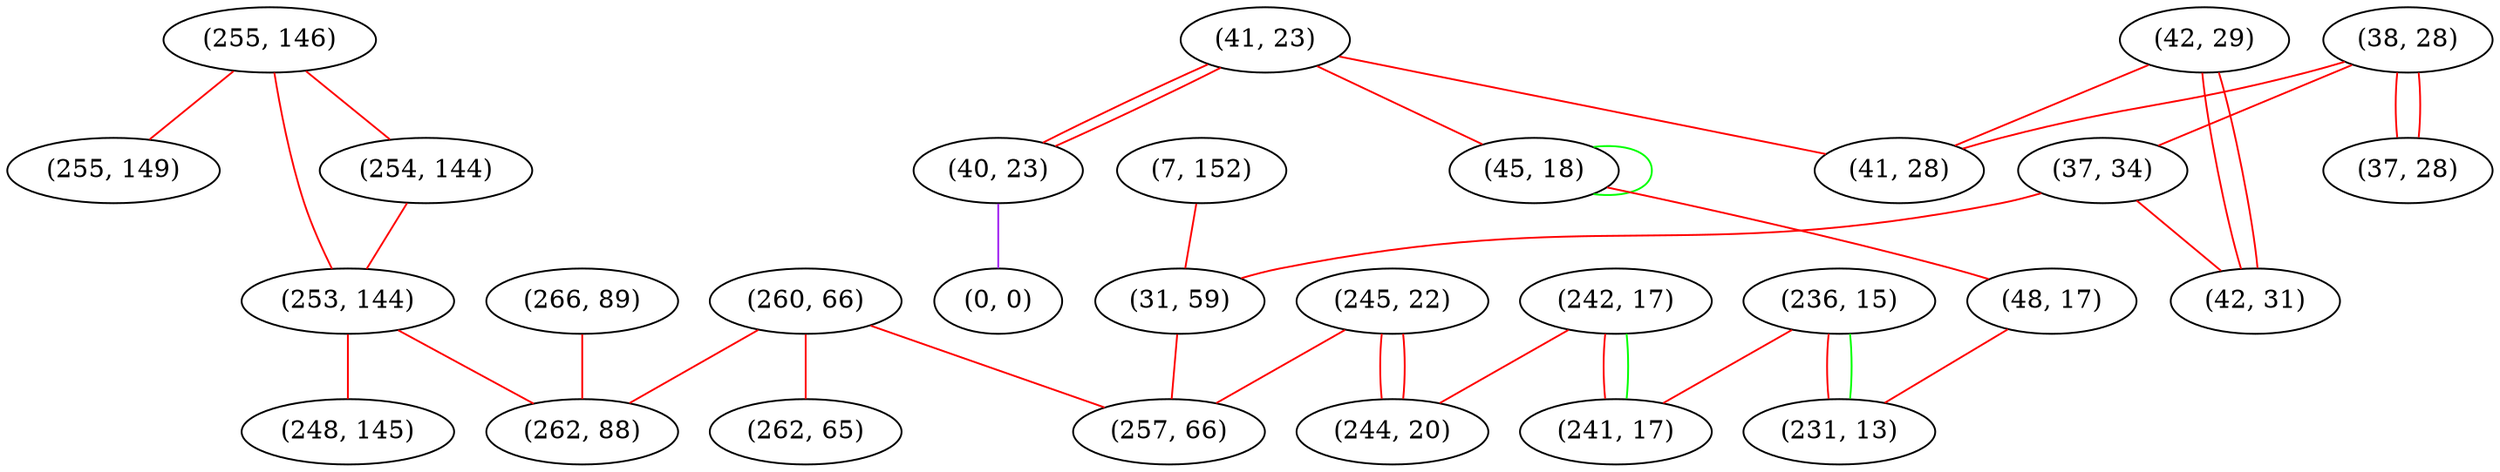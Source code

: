 graph "" {
"(255, 146)";
"(41, 23)";
"(45, 18)";
"(266, 89)";
"(260, 66)";
"(42, 29)";
"(40, 23)";
"(38, 28)";
"(262, 65)";
"(7, 152)";
"(242, 17)";
"(254, 144)";
"(255, 149)";
"(37, 34)";
"(253, 144)";
"(48, 17)";
"(42, 31)";
"(236, 15)";
"(0, 0)";
"(245, 22)";
"(231, 13)";
"(41, 28)";
"(31, 59)";
"(262, 88)";
"(241, 17)";
"(257, 66)";
"(248, 145)";
"(244, 20)";
"(37, 28)";
"(255, 146)" -- "(255, 149)"  [color=red, key=0, weight=1];
"(255, 146)" -- "(254, 144)"  [color=red, key=0, weight=1];
"(255, 146)" -- "(253, 144)"  [color=red, key=0, weight=1];
"(41, 23)" -- "(45, 18)"  [color=red, key=0, weight=1];
"(41, 23)" -- "(40, 23)"  [color=red, key=0, weight=1];
"(41, 23)" -- "(40, 23)"  [color=red, key=1, weight=1];
"(41, 23)" -- "(41, 28)"  [color=red, key=0, weight=1];
"(45, 18)" -- "(48, 17)"  [color=red, key=0, weight=1];
"(45, 18)" -- "(45, 18)"  [color=green, key=0, weight=2];
"(266, 89)" -- "(262, 88)"  [color=red, key=0, weight=1];
"(260, 66)" -- "(257, 66)"  [color=red, key=0, weight=1];
"(260, 66)" -- "(262, 65)"  [color=red, key=0, weight=1];
"(260, 66)" -- "(262, 88)"  [color=red, key=0, weight=1];
"(42, 29)" -- "(42, 31)"  [color=red, key=0, weight=1];
"(42, 29)" -- "(42, 31)"  [color=red, key=1, weight=1];
"(42, 29)" -- "(41, 28)"  [color=red, key=0, weight=1];
"(40, 23)" -- "(0, 0)"  [color=purple, key=0, weight=4];
"(38, 28)" -- "(37, 28)"  [color=red, key=0, weight=1];
"(38, 28)" -- "(37, 28)"  [color=red, key=1, weight=1];
"(38, 28)" -- "(37, 34)"  [color=red, key=0, weight=1];
"(38, 28)" -- "(41, 28)"  [color=red, key=0, weight=1];
"(7, 152)" -- "(31, 59)"  [color=red, key=0, weight=1];
"(242, 17)" -- "(244, 20)"  [color=red, key=0, weight=1];
"(242, 17)" -- "(241, 17)"  [color=red, key=0, weight=1];
"(242, 17)" -- "(241, 17)"  [color=green, key=1, weight=2];
"(254, 144)" -- "(253, 144)"  [color=red, key=0, weight=1];
"(37, 34)" -- "(42, 31)"  [color=red, key=0, weight=1];
"(37, 34)" -- "(31, 59)"  [color=red, key=0, weight=1];
"(253, 144)" -- "(248, 145)"  [color=red, key=0, weight=1];
"(253, 144)" -- "(262, 88)"  [color=red, key=0, weight=1];
"(48, 17)" -- "(231, 13)"  [color=red, key=0, weight=1];
"(236, 15)" -- "(231, 13)"  [color=red, key=0, weight=1];
"(236, 15)" -- "(231, 13)"  [color=green, key=1, weight=2];
"(236, 15)" -- "(241, 17)"  [color=red, key=0, weight=1];
"(245, 22)" -- "(257, 66)"  [color=red, key=0, weight=1];
"(245, 22)" -- "(244, 20)"  [color=red, key=0, weight=1];
"(245, 22)" -- "(244, 20)"  [color=red, key=1, weight=1];
"(31, 59)" -- "(257, 66)"  [color=red, key=0, weight=1];
}
